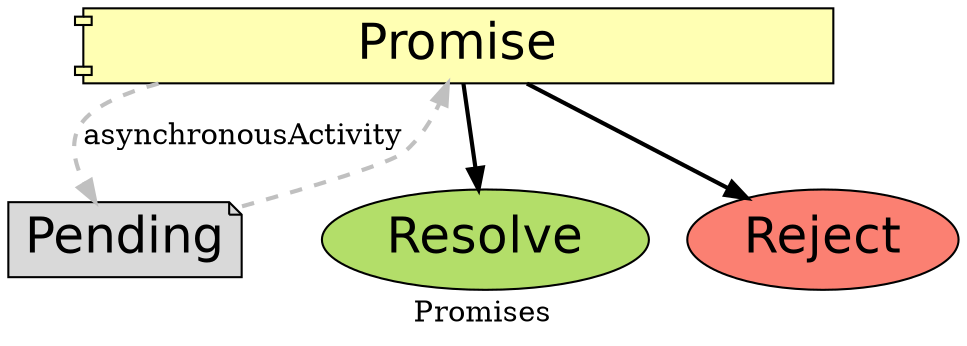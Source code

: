 digraph {
  label=Promises
  node [fontsize=24, colorscheme=set312, style=filled]
  node [fontname=Helvetica]
  Promise [fillcolor=2 shape=component width=5]
  Pending [fillcolor=9 shape=note]
  Resolve [fillcolor=7]
  Reject [fillcolor=4]
  edge [penwidth=2 style=dashed, color=grey]
  Promise -> Pending [label=asynchronousActivity]
  Pending -> Promise
  edge [style=solid color=black]
  Promise -> Resolve
  Promise -> Reject
}

